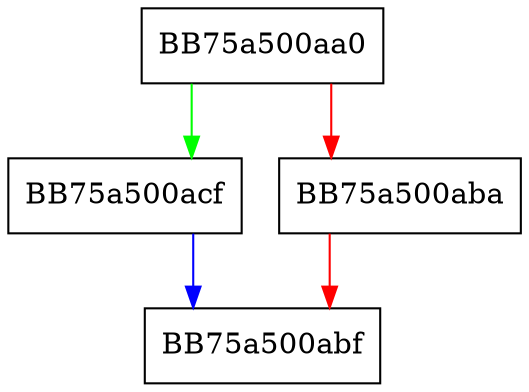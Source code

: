 digraph TestConditions {
  node [shape="box"];
  graph [splines=ortho];
  BB75a500aa0 -> BB75a500acf [color="green"];
  BB75a500aa0 -> BB75a500aba [color="red"];
  BB75a500aba -> BB75a500abf [color="red"];
  BB75a500acf -> BB75a500abf [color="blue"];
}